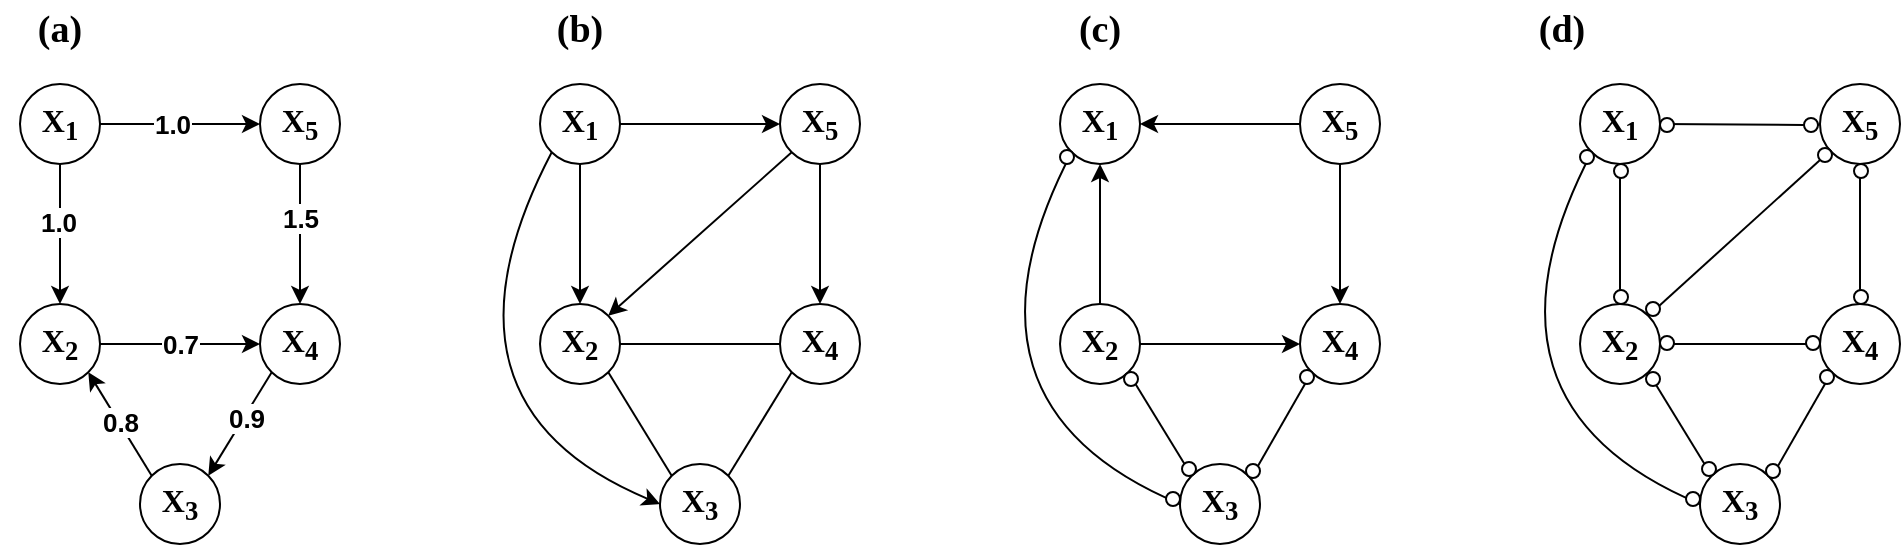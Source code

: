 <mxfile version="21.1.5" type="device">
  <diagram name="Page-1" id="ewuzjmNUZ0Q40SlkVV-e">
    <mxGraphModel dx="1965" dy="640" grid="1" gridSize="10" guides="1" tooltips="1" connect="1" arrows="1" fold="1" page="1" pageScale="1" pageWidth="850" pageHeight="1100" math="0" shadow="0">
      <root>
        <mxCell id="0" />
        <mxCell id="1" parent="0" />
        <mxCell id="Zsn_RkaM_dlEEFuav1fD-1" style="edgeStyle=orthogonalEdgeStyle;rounded=0;orthogonalLoop=1;jettySize=auto;html=1;exitX=0.5;exitY=1;exitDx=0;exitDy=0;startArrow=classic;startFill=1;endArrow=none;endFill=0;" parent="1" source="Zsn_RkaM_dlEEFuav1fD-4" edge="1">
          <mxGeometry relative="1" as="geometry">
            <mxPoint x="440" y="312" as="targetPoint" />
          </mxGeometry>
        </mxCell>
        <mxCell id="Zsn_RkaM_dlEEFuav1fD-2" value="&lt;font face=&quot;Times New Roman&quot; style=&quot;font-size: 16px;&quot;&gt;&lt;b&gt;X&lt;sub&gt;5&lt;/sub&gt;&lt;/b&gt;&lt;/font&gt;" style="ellipse;whiteSpace=wrap;html=1;aspect=fixed;direction=east;" parent="1" vertex="1">
          <mxGeometry x="540" y="202" width="40" height="40" as="geometry" />
        </mxCell>
        <mxCell id="Zsn_RkaM_dlEEFuav1fD-3" value="" style="endArrow=classic;html=1;rounded=0;exitX=0.5;exitY=1;exitDx=0;exitDy=0;entryX=0.5;entryY=0;entryDx=0;entryDy=0;" parent="1" source="Zsn_RkaM_dlEEFuav1fD-2" target="Zsn_RkaM_dlEEFuav1fD-6" edge="1">
          <mxGeometry width="50" height="50" relative="1" as="geometry">
            <mxPoint x="590" y="412" as="sourcePoint" />
            <mxPoint x="640" y="362" as="targetPoint" />
          </mxGeometry>
        </mxCell>
        <mxCell id="Zsn_RkaM_dlEEFuav1fD-4" value="&lt;font face=&quot;Times New Roman&quot; style=&quot;font-size: 16px;&quot;&gt;&lt;b&gt;X&lt;sub style=&quot;&quot;&gt;1&lt;/sub&gt;&lt;/b&gt;&lt;/font&gt;" style="ellipse;whiteSpace=wrap;html=1;aspect=fixed;direction=east;" parent="1" vertex="1">
          <mxGeometry x="420" y="202" width="40" height="40" as="geometry" />
        </mxCell>
        <mxCell id="Zsn_RkaM_dlEEFuav1fD-5" value="&lt;font face=&quot;Times New Roman&quot; style=&quot;font-size: 16px;&quot;&gt;&lt;b&gt;X&lt;sub&gt;2&lt;/sub&gt;&lt;/b&gt;&lt;/font&gt;" style="ellipse;whiteSpace=wrap;html=1;aspect=fixed;direction=east;" parent="1" vertex="1">
          <mxGeometry x="420" y="312" width="40" height="40" as="geometry" />
        </mxCell>
        <mxCell id="Zsn_RkaM_dlEEFuav1fD-6" value="&lt;font face=&quot;Times New Roman&quot; style=&quot;font-size: 16px;&quot;&gt;&lt;b&gt;X&lt;sub&gt;4&lt;/sub&gt;&lt;/b&gt;&lt;/font&gt;" style="ellipse;whiteSpace=wrap;html=1;aspect=fixed;direction=east;" parent="1" vertex="1">
          <mxGeometry x="540" y="312" width="40" height="40" as="geometry" />
        </mxCell>
        <mxCell id="Zsn_RkaM_dlEEFuav1fD-7" value="&lt;font face=&quot;Times New Roman&quot; style=&quot;font-size: 16px;&quot;&gt;&lt;b&gt;X&lt;sub&gt;3&lt;/sub&gt;&lt;/b&gt;&lt;/font&gt;" style="ellipse;whiteSpace=wrap;html=1;aspect=fixed;direction=east;" parent="1" vertex="1">
          <mxGeometry x="480" y="392" width="40" height="40" as="geometry" />
        </mxCell>
        <mxCell id="Zsn_RkaM_dlEEFuav1fD-8" value="" style="endArrow=none;html=1;rounded=0;exitX=1;exitY=0;exitDx=0;exitDy=0;entryX=0;entryY=1;entryDx=0;entryDy=0;endFill=0;" parent="1" source="Zsn_RkaM_dlEEFuav1fD-43" target="Zsn_RkaM_dlEEFuav1fD-6" edge="1">
          <mxGeometry width="50" height="50" relative="1" as="geometry">
            <mxPoint x="580" y="412" as="sourcePoint" />
            <mxPoint x="630" y="362" as="targetPoint" />
          </mxGeometry>
        </mxCell>
        <mxCell id="Zsn_RkaM_dlEEFuav1fD-9" value="" style="endArrow=none;html=1;rounded=0;endFill=0;entryX=0;entryY=0;entryDx=0;entryDy=0;exitX=1;exitY=1;exitDx=0;exitDy=0;" parent="1" source="Zsn_RkaM_dlEEFuav1fD-5" target="Zsn_RkaM_dlEEFuav1fD-7" edge="1">
          <mxGeometry width="50" height="50" relative="1" as="geometry">
            <mxPoint x="450" y="342" as="sourcePoint" />
            <mxPoint x="630" y="362" as="targetPoint" />
          </mxGeometry>
        </mxCell>
        <mxCell id="Zsn_RkaM_dlEEFuav1fD-10" value="" style="endArrow=none;html=1;rounded=0;exitX=0;exitY=0.5;exitDx=0;exitDy=0;entryX=1;entryY=0.5;entryDx=0;entryDy=0;endFill=0;startArrow=classic;startFill=1;" parent="1" source="Zsn_RkaM_dlEEFuav1fD-6" target="Zsn_RkaM_dlEEFuav1fD-5" edge="1">
          <mxGeometry width="50" height="50" relative="1" as="geometry">
            <mxPoint x="590" y="412" as="sourcePoint" />
            <mxPoint x="640" y="362" as="targetPoint" />
          </mxGeometry>
        </mxCell>
        <mxCell id="Zsn_RkaM_dlEEFuav1fD-11" value="" style="endArrow=classic;html=1;rounded=0;exitX=0;exitY=0.5;exitDx=0;exitDy=0;entryX=1;entryY=0.5;entryDx=0;entryDy=0;" parent="1" source="Zsn_RkaM_dlEEFuav1fD-2" target="Zsn_RkaM_dlEEFuav1fD-4" edge="1">
          <mxGeometry width="50" height="50" relative="1" as="geometry">
            <mxPoint x="570" y="252" as="sourcePoint" />
            <mxPoint x="570" y="322" as="targetPoint" />
          </mxGeometry>
        </mxCell>
        <mxCell id="Zsn_RkaM_dlEEFuav1fD-12" value="" style="endArrow=none;startArrow=none;html=1;curved=1;entryX=0;entryY=1;entryDx=0;entryDy=0;exitX=0;exitY=0.5;exitDx=0;exitDy=0;startFill=0;endFill=0;" parent="1" source="Zsn_RkaM_dlEEFuav1fD-7" target="Zsn_RkaM_dlEEFuav1fD-4" edge="1">
          <mxGeometry width="50" height="50" relative="1" as="geometry">
            <mxPoint x="540" y="522" as="sourcePoint" />
            <mxPoint x="590" y="472" as="targetPoint" />
            <Array as="points">
              <mxPoint x="360" y="362" />
            </Array>
          </mxGeometry>
        </mxCell>
        <mxCell id="Zsn_RkaM_dlEEFuav1fD-41" value="&lt;b&gt;&lt;font face=&quot;Times New Roman&quot; style=&quot;font-size: 19px;&quot;&gt;(c)&lt;/font&gt;&lt;/b&gt;" style="text;html=1;strokeColor=none;fillColor=none;align=center;verticalAlign=middle;whiteSpace=wrap;rounded=0;fontSize=17;" parent="1" vertex="1">
          <mxGeometry x="410" y="160" width="60" height="30" as="geometry" />
        </mxCell>
        <mxCell id="Zsn_RkaM_dlEEFuav1fD-42" value="&lt;b&gt;&lt;font face=&quot;Times New Roman&quot; style=&quot;font-size: 19px;&quot;&gt;(d)&lt;/font&gt;&lt;/b&gt;" style="text;html=1;strokeColor=none;fillColor=none;align=center;verticalAlign=middle;whiteSpace=wrap;rounded=0;fontSize=17;" parent="1" vertex="1">
          <mxGeometry x="640.5" y="160" width="60" height="30" as="geometry" />
        </mxCell>
        <mxCell id="Zsn_RkaM_dlEEFuav1fD-45" value="" style="endArrow=none;html=1;rounded=0;exitX=1;exitY=0;exitDx=0;exitDy=0;entryX=0;entryY=1;entryDx=0;entryDy=0;endFill=0;" parent="1" source="Zsn_RkaM_dlEEFuav1fD-7" target="Zsn_RkaM_dlEEFuav1fD-43" edge="1">
          <mxGeometry width="50" height="50" relative="1" as="geometry">
            <mxPoint x="514" y="398" as="sourcePoint" />
            <mxPoint x="546" y="346" as="targetPoint" />
          </mxGeometry>
        </mxCell>
        <mxCell id="Zsn_RkaM_dlEEFuav1fD-43" value="" style="ellipse;whiteSpace=wrap;html=1;aspect=fixed;" parent="1" vertex="1">
          <mxGeometry x="513" y="392" width="7" height="7" as="geometry" />
        </mxCell>
        <mxCell id="Zsn_RkaM_dlEEFuav1fD-46" value="" style="ellipse;whiteSpace=wrap;html=1;aspect=fixed;" parent="1" vertex="1">
          <mxGeometry x="540" y="345" width="7" height="7" as="geometry" />
        </mxCell>
        <mxCell id="Zsn_RkaM_dlEEFuav1fD-47" value="" style="ellipse;whiteSpace=wrap;html=1;aspect=fixed;" parent="1" vertex="1">
          <mxGeometry x="481" y="391" width="7" height="7" as="geometry" />
        </mxCell>
        <mxCell id="Zsn_RkaM_dlEEFuav1fD-48" value="" style="ellipse;whiteSpace=wrap;html=1;aspect=fixed;" parent="1" vertex="1">
          <mxGeometry x="452" y="346" width="7" height="7" as="geometry" />
        </mxCell>
        <mxCell id="Zsn_RkaM_dlEEFuav1fD-50" value="" style="ellipse;whiteSpace=wrap;html=1;aspect=fixed;" parent="1" vertex="1">
          <mxGeometry x="473" y="406" width="7" height="7" as="geometry" />
        </mxCell>
        <mxCell id="Zsn_RkaM_dlEEFuav1fD-51" value="" style="ellipse;whiteSpace=wrap;html=1;aspect=fixed;" parent="1" vertex="1">
          <mxGeometry x="420" y="235" width="7" height="7" as="geometry" />
        </mxCell>
        <mxCell id="Zsn_RkaM_dlEEFuav1fD-52" style="edgeStyle=orthogonalEdgeStyle;rounded=0;orthogonalLoop=1;jettySize=auto;html=1;exitX=0.5;exitY=1;exitDx=0;exitDy=0;startArrow=none;startFill=0;endArrow=none;endFill=0;" parent="1" source="Zsn_RkaM_dlEEFuav1fD-55" edge="1">
          <mxGeometry relative="1" as="geometry">
            <mxPoint x="700" y="312" as="targetPoint" />
          </mxGeometry>
        </mxCell>
        <mxCell id="Zsn_RkaM_dlEEFuav1fD-53" value="&lt;font face=&quot;Times New Roman&quot; style=&quot;font-size: 16px;&quot;&gt;&lt;b&gt;X&lt;sub&gt;5&lt;/sub&gt;&lt;/b&gt;&lt;/font&gt;" style="ellipse;whiteSpace=wrap;html=1;aspect=fixed;direction=east;" parent="1" vertex="1">
          <mxGeometry x="800" y="202" width="40" height="40" as="geometry" />
        </mxCell>
        <mxCell id="Zsn_RkaM_dlEEFuav1fD-54" value="" style="endArrow=none;html=1;rounded=0;exitX=0.5;exitY=1;exitDx=0;exitDy=0;entryX=0.5;entryY=0;entryDx=0;entryDy=0;startArrow=none;startFill=0;endFill=0;" parent="1" source="Zsn_RkaM_dlEEFuav1fD-53" target="Zsn_RkaM_dlEEFuav1fD-57" edge="1">
          <mxGeometry width="50" height="50" relative="1" as="geometry">
            <mxPoint x="850" y="412" as="sourcePoint" />
            <mxPoint x="900" y="362" as="targetPoint" />
          </mxGeometry>
        </mxCell>
        <mxCell id="Zsn_RkaM_dlEEFuav1fD-55" value="&lt;font face=&quot;Times New Roman&quot; style=&quot;font-size: 16px;&quot;&gt;&lt;b&gt;X&lt;sub&gt;1&lt;/sub&gt;&lt;/b&gt;&lt;/font&gt;" style="ellipse;whiteSpace=wrap;html=1;aspect=fixed;direction=east;" parent="1" vertex="1">
          <mxGeometry x="680" y="202" width="40" height="40" as="geometry" />
        </mxCell>
        <mxCell id="Zsn_RkaM_dlEEFuav1fD-56" value="&lt;font face=&quot;Times New Roman&quot; style=&quot;font-size: 16px;&quot;&gt;&lt;b&gt;X&lt;sub&gt;2&lt;/sub&gt;&lt;/b&gt;&lt;/font&gt;" style="ellipse;whiteSpace=wrap;html=1;aspect=fixed;direction=east;" parent="1" vertex="1">
          <mxGeometry x="680" y="312" width="40" height="40" as="geometry" />
        </mxCell>
        <mxCell id="Zsn_RkaM_dlEEFuav1fD-57" value="&lt;font face=&quot;Times New Roman&quot; style=&quot;font-size: 16px;&quot;&gt;&lt;b&gt;X&lt;sub&gt;4&lt;/sub&gt;&lt;/b&gt;&lt;/font&gt;" style="ellipse;whiteSpace=wrap;html=1;aspect=fixed;direction=east;" parent="1" vertex="1">
          <mxGeometry x="800" y="312" width="40" height="40" as="geometry" />
        </mxCell>
        <mxCell id="Zsn_RkaM_dlEEFuav1fD-58" value="&lt;font face=&quot;Times New Roman&quot; style=&quot;font-size: 16px;&quot;&gt;&lt;b&gt;X&lt;sub&gt;3&lt;/sub&gt;&lt;/b&gt;&lt;/font&gt;" style="ellipse;whiteSpace=wrap;html=1;aspect=fixed;direction=east;" parent="1" vertex="1">
          <mxGeometry x="740" y="392" width="40" height="40" as="geometry" />
        </mxCell>
        <mxCell id="Zsn_RkaM_dlEEFuav1fD-59" value="" style="endArrow=none;html=1;rounded=0;exitX=1;exitY=0;exitDx=0;exitDy=0;entryX=0;entryY=1;entryDx=0;entryDy=0;endFill=0;" parent="1" source="Zsn_RkaM_dlEEFuav1fD-65" target="Zsn_RkaM_dlEEFuav1fD-57" edge="1">
          <mxGeometry width="50" height="50" relative="1" as="geometry">
            <mxPoint x="840" y="412" as="sourcePoint" />
            <mxPoint x="890" y="362" as="targetPoint" />
          </mxGeometry>
        </mxCell>
        <mxCell id="Zsn_RkaM_dlEEFuav1fD-60" value="" style="endArrow=none;html=1;rounded=0;endFill=0;entryX=0;entryY=0;entryDx=0;entryDy=0;exitX=1;exitY=1;exitDx=0;exitDy=0;" parent="1" source="Zsn_RkaM_dlEEFuav1fD-56" target="Zsn_RkaM_dlEEFuav1fD-58" edge="1">
          <mxGeometry width="50" height="50" relative="1" as="geometry">
            <mxPoint x="710" y="342" as="sourcePoint" />
            <mxPoint x="890" y="362" as="targetPoint" />
          </mxGeometry>
        </mxCell>
        <mxCell id="Zsn_RkaM_dlEEFuav1fD-61" value="" style="endArrow=none;html=1;rounded=0;exitX=0;exitY=0.5;exitDx=0;exitDy=0;entryX=1;entryY=0.5;entryDx=0;entryDy=0;endFill=0;startArrow=none;startFill=0;" parent="1" source="Zsn_RkaM_dlEEFuav1fD-57" target="Zsn_RkaM_dlEEFuav1fD-56" edge="1">
          <mxGeometry width="50" height="50" relative="1" as="geometry">
            <mxPoint x="850" y="412" as="sourcePoint" />
            <mxPoint x="900" y="362" as="targetPoint" />
          </mxGeometry>
        </mxCell>
        <mxCell id="Zsn_RkaM_dlEEFuav1fD-62" value="" style="endArrow=none;html=1;rounded=0;exitX=0;exitY=0.5;exitDx=0;exitDy=0;entryX=1;entryY=0.5;entryDx=0;entryDy=0;startArrow=none;startFill=0;endFill=0;" parent="1" source="Zsn_RkaM_dlEEFuav1fD-80" target="Zsn_RkaM_dlEEFuav1fD-55" edge="1">
          <mxGeometry width="50" height="50" relative="1" as="geometry">
            <mxPoint x="830" y="252" as="sourcePoint" />
            <mxPoint x="830" y="322" as="targetPoint" />
          </mxGeometry>
        </mxCell>
        <mxCell id="Zsn_RkaM_dlEEFuav1fD-63" value="" style="endArrow=none;startArrow=none;html=1;curved=1;entryX=0;entryY=1;entryDx=0;entryDy=0;exitX=0;exitY=0.5;exitDx=0;exitDy=0;startFill=0;endFill=0;" parent="1" source="Zsn_RkaM_dlEEFuav1fD-58" target="Zsn_RkaM_dlEEFuav1fD-55" edge="1">
          <mxGeometry width="50" height="50" relative="1" as="geometry">
            <mxPoint x="800" y="522" as="sourcePoint" />
            <mxPoint x="850" y="472" as="targetPoint" />
            <Array as="points">
              <mxPoint x="620" y="362" />
            </Array>
          </mxGeometry>
        </mxCell>
        <mxCell id="Zsn_RkaM_dlEEFuav1fD-64" value="" style="endArrow=none;html=1;rounded=0;exitX=1;exitY=0;exitDx=0;exitDy=0;entryX=0;entryY=1;entryDx=0;entryDy=0;endFill=0;" parent="1" source="Zsn_RkaM_dlEEFuav1fD-58" target="Zsn_RkaM_dlEEFuav1fD-65" edge="1">
          <mxGeometry width="50" height="50" relative="1" as="geometry">
            <mxPoint x="774" y="398" as="sourcePoint" />
            <mxPoint x="806" y="346" as="targetPoint" />
          </mxGeometry>
        </mxCell>
        <mxCell id="Zsn_RkaM_dlEEFuav1fD-65" value="" style="ellipse;whiteSpace=wrap;html=1;aspect=fixed;" parent="1" vertex="1">
          <mxGeometry x="773" y="392" width="7" height="7" as="geometry" />
        </mxCell>
        <mxCell id="Zsn_RkaM_dlEEFuav1fD-66" value="" style="ellipse;whiteSpace=wrap;html=1;aspect=fixed;" parent="1" vertex="1">
          <mxGeometry x="800" y="345" width="7" height="7" as="geometry" />
        </mxCell>
        <mxCell id="Zsn_RkaM_dlEEFuav1fD-67" value="" style="ellipse;whiteSpace=wrap;html=1;aspect=fixed;" parent="1" vertex="1">
          <mxGeometry x="741" y="391" width="7" height="7" as="geometry" />
        </mxCell>
        <mxCell id="Zsn_RkaM_dlEEFuav1fD-68" value="" style="ellipse;whiteSpace=wrap;html=1;aspect=fixed;" parent="1" vertex="1">
          <mxGeometry x="713" y="346" width="7" height="7" as="geometry" />
        </mxCell>
        <mxCell id="Zsn_RkaM_dlEEFuav1fD-69" value="" style="ellipse;whiteSpace=wrap;html=1;aspect=fixed;" parent="1" vertex="1">
          <mxGeometry x="733" y="406" width="7" height="7" as="geometry" />
        </mxCell>
        <mxCell id="Zsn_RkaM_dlEEFuav1fD-70" value="" style="ellipse;whiteSpace=wrap;html=1;aspect=fixed;" parent="1" vertex="1">
          <mxGeometry x="680" y="235" width="7" height="7" as="geometry" />
        </mxCell>
        <mxCell id="Zsn_RkaM_dlEEFuav1fD-71" value="" style="endArrow=none;html=1;rounded=0;exitX=0;exitY=1;exitDx=0;exitDy=0;entryX=1;entryY=0;entryDx=0;entryDy=0;startArrow=none;startFill=0;endFill=0;" parent="1" source="Zsn_RkaM_dlEEFuav1fD-76" target="Zsn_RkaM_dlEEFuav1fD-56" edge="1">
          <mxGeometry width="50" height="50" relative="1" as="geometry">
            <mxPoint x="830" y="252" as="sourcePoint" />
            <mxPoint x="830" y="322" as="targetPoint" />
          </mxGeometry>
        </mxCell>
        <mxCell id="Zsn_RkaM_dlEEFuav1fD-72" value="" style="ellipse;whiteSpace=wrap;html=1;aspect=fixed;" parent="1" vertex="1">
          <mxGeometry x="697" y="242" width="7" height="7" as="geometry" />
        </mxCell>
        <mxCell id="Zsn_RkaM_dlEEFuav1fD-73" value="" style="ellipse;whiteSpace=wrap;html=1;aspect=fixed;" parent="1" vertex="1">
          <mxGeometry x="697" y="305" width="7" height="7" as="geometry" />
        </mxCell>
        <mxCell id="Zsn_RkaM_dlEEFuav1fD-74" value="" style="ellipse;whiteSpace=wrap;html=1;aspect=fixed;" parent="1" vertex="1">
          <mxGeometry x="713" y="311" width="7" height="7" as="geometry" />
        </mxCell>
        <mxCell id="Zsn_RkaM_dlEEFuav1fD-75" value="" style="ellipse;whiteSpace=wrap;html=1;aspect=fixed;" parent="1" vertex="1">
          <mxGeometry x="720" y="219" width="7" height="7" as="geometry" />
        </mxCell>
        <mxCell id="Zsn_RkaM_dlEEFuav1fD-77" value="" style="endArrow=none;html=1;rounded=0;exitX=0;exitY=1;exitDx=0;exitDy=0;entryX=1;entryY=0;entryDx=0;entryDy=0;startArrow=none;startFill=0;endFill=0;" parent="1" source="Zsn_RkaM_dlEEFuav1fD-53" target="Zsn_RkaM_dlEEFuav1fD-76" edge="1">
          <mxGeometry width="50" height="50" relative="1" as="geometry">
            <mxPoint x="806" y="236" as="sourcePoint" />
            <mxPoint x="714" y="318" as="targetPoint" />
          </mxGeometry>
        </mxCell>
        <mxCell id="Zsn_RkaM_dlEEFuav1fD-76" value="" style="ellipse;whiteSpace=wrap;html=1;aspect=fixed;" parent="1" vertex="1">
          <mxGeometry x="799" y="234" width="7" height="7" as="geometry" />
        </mxCell>
        <mxCell id="Zsn_RkaM_dlEEFuav1fD-78" value="" style="ellipse;whiteSpace=wrap;html=1;aspect=fixed;" parent="1" vertex="1">
          <mxGeometry x="817" y="242" width="7" height="7" as="geometry" />
        </mxCell>
        <mxCell id="Zsn_RkaM_dlEEFuav1fD-79" value="" style="ellipse;whiteSpace=wrap;html=1;aspect=fixed;" parent="1" vertex="1">
          <mxGeometry x="817" y="305" width="7" height="7" as="geometry" />
        </mxCell>
        <mxCell id="Zsn_RkaM_dlEEFuav1fD-81" value="" style="endArrow=none;html=1;rounded=0;exitX=0;exitY=0.5;exitDx=0;exitDy=0;entryX=1;entryY=0.5;entryDx=0;entryDy=0;startArrow=none;startFill=0;endFill=0;" parent="1" source="Zsn_RkaM_dlEEFuav1fD-53" target="Zsn_RkaM_dlEEFuav1fD-80" edge="1">
          <mxGeometry width="50" height="50" relative="1" as="geometry">
            <mxPoint x="800" y="222" as="sourcePoint" />
            <mxPoint x="720" y="222" as="targetPoint" />
          </mxGeometry>
        </mxCell>
        <mxCell id="Zsn_RkaM_dlEEFuav1fD-80" value="" style="ellipse;whiteSpace=wrap;html=1;aspect=fixed;" parent="1" vertex="1">
          <mxGeometry x="792" y="219" width="7" height="7" as="geometry" />
        </mxCell>
        <mxCell id="QHO13-d4Z4Mb73UlOaV2-1" value="" style="ellipse;whiteSpace=wrap;html=1;aspect=fixed;" parent="1" vertex="1">
          <mxGeometry x="720" y="328" width="7" height="7" as="geometry" />
        </mxCell>
        <mxCell id="QHO13-d4Z4Mb73UlOaV2-2" value="" style="ellipse;whiteSpace=wrap;html=1;aspect=fixed;" parent="1" vertex="1">
          <mxGeometry x="793" y="328" width="7" height="7" as="geometry" />
        </mxCell>
        <mxCell id="oguf93Jlcs2KrrrcKsTc-1" style="edgeStyle=orthogonalEdgeStyle;rounded=0;orthogonalLoop=1;jettySize=auto;html=1;exitX=0.5;exitY=1;exitDx=0;exitDy=0;startArrow=none;startFill=0;endArrow=classic;endFill=1;" parent="1" source="oguf93Jlcs2KrrrcKsTc-4" edge="1">
          <mxGeometry relative="1" as="geometry">
            <mxPoint x="180" y="312" as="targetPoint" />
          </mxGeometry>
        </mxCell>
        <mxCell id="oguf93Jlcs2KrrrcKsTc-2" value="&lt;font face=&quot;Times New Roman&quot; style=&quot;font-size: 16px;&quot;&gt;&lt;b&gt;X&lt;sub&gt;5&lt;/sub&gt;&lt;/b&gt;&lt;/font&gt;" style="ellipse;whiteSpace=wrap;html=1;aspect=fixed;direction=east;" parent="1" vertex="1">
          <mxGeometry x="280" y="202" width="40" height="40" as="geometry" />
        </mxCell>
        <mxCell id="oguf93Jlcs2KrrrcKsTc-3" value="" style="endArrow=classic;html=1;rounded=0;exitX=0.5;exitY=1;exitDx=0;exitDy=0;entryX=0.5;entryY=0;entryDx=0;entryDy=0;" parent="1" source="oguf93Jlcs2KrrrcKsTc-2" target="oguf93Jlcs2KrrrcKsTc-6" edge="1">
          <mxGeometry width="50" height="50" relative="1" as="geometry">
            <mxPoint x="330" y="412" as="sourcePoint" />
            <mxPoint x="380" y="362" as="targetPoint" />
          </mxGeometry>
        </mxCell>
        <mxCell id="oguf93Jlcs2KrrrcKsTc-4" value="&lt;font face=&quot;Times New Roman&quot; style=&quot;font-size: 16px;&quot;&gt;&lt;b&gt;X&lt;sub style=&quot;&quot;&gt;1&lt;/sub&gt;&lt;/b&gt;&lt;/font&gt;" style="ellipse;whiteSpace=wrap;html=1;aspect=fixed;direction=east;" parent="1" vertex="1">
          <mxGeometry x="160" y="202" width="40" height="40" as="geometry" />
        </mxCell>
        <mxCell id="oguf93Jlcs2KrrrcKsTc-5" value="&lt;font face=&quot;Times New Roman&quot; style=&quot;font-size: 16px;&quot;&gt;&lt;b&gt;X&lt;sub&gt;2&lt;/sub&gt;&lt;/b&gt;&lt;/font&gt;" style="ellipse;whiteSpace=wrap;html=1;aspect=fixed;direction=east;" parent="1" vertex="1">
          <mxGeometry x="160" y="312" width="40" height="40" as="geometry" />
        </mxCell>
        <mxCell id="oguf93Jlcs2KrrrcKsTc-6" value="&lt;font face=&quot;Times New Roman&quot; style=&quot;font-size: 16px;&quot;&gt;&lt;b&gt;X&lt;sub&gt;4&lt;/sub&gt;&lt;/b&gt;&lt;/font&gt;" style="ellipse;whiteSpace=wrap;html=1;aspect=fixed;direction=east;" parent="1" vertex="1">
          <mxGeometry x="280" y="312" width="40" height="40" as="geometry" />
        </mxCell>
        <mxCell id="oguf93Jlcs2KrrrcKsTc-7" value="&lt;font face=&quot;Times New Roman&quot; style=&quot;font-size: 16px;&quot;&gt;&lt;b&gt;X&lt;sub&gt;3&lt;/sub&gt;&lt;/b&gt;&lt;/font&gt;" style="ellipse;whiteSpace=wrap;html=1;aspect=fixed;direction=east;" parent="1" vertex="1">
          <mxGeometry x="220" y="392" width="40" height="40" as="geometry" />
        </mxCell>
        <mxCell id="oguf93Jlcs2KrrrcKsTc-8" value="" style="endArrow=none;html=1;rounded=0;exitX=1;exitY=0;exitDx=0;exitDy=0;entryX=0;entryY=1;entryDx=0;entryDy=0;endFill=0;" parent="1" source="oguf93Jlcs2KrrrcKsTc-7" target="oguf93Jlcs2KrrrcKsTc-6" edge="1">
          <mxGeometry width="50" height="50" relative="1" as="geometry">
            <mxPoint x="258.975" y="393.025" as="sourcePoint" />
            <mxPoint x="370" y="362" as="targetPoint" />
          </mxGeometry>
        </mxCell>
        <mxCell id="oguf93Jlcs2KrrrcKsTc-9" value="" style="endArrow=none;html=1;rounded=0;endFill=0;entryX=0;entryY=0;entryDx=0;entryDy=0;exitX=1;exitY=1;exitDx=0;exitDy=0;" parent="1" source="oguf93Jlcs2KrrrcKsTc-5" target="oguf93Jlcs2KrrrcKsTc-7" edge="1">
          <mxGeometry width="50" height="50" relative="1" as="geometry">
            <mxPoint x="190" y="342" as="sourcePoint" />
            <mxPoint x="370" y="362" as="targetPoint" />
          </mxGeometry>
        </mxCell>
        <mxCell id="oguf93Jlcs2KrrrcKsTc-10" value="" style="endArrow=none;html=1;rounded=0;exitX=0;exitY=0.5;exitDx=0;exitDy=0;entryX=1;entryY=0.5;entryDx=0;entryDy=0;endFill=0;startArrow=none;startFill=0;" parent="1" source="oguf93Jlcs2KrrrcKsTc-6" target="oguf93Jlcs2KrrrcKsTc-5" edge="1">
          <mxGeometry width="50" height="50" relative="1" as="geometry">
            <mxPoint x="330" y="412" as="sourcePoint" />
            <mxPoint x="380" y="362" as="targetPoint" />
          </mxGeometry>
        </mxCell>
        <mxCell id="oguf93Jlcs2KrrrcKsTc-11" value="" style="endArrow=none;html=1;rounded=0;exitX=0;exitY=0.5;exitDx=0;exitDy=0;entryX=1;entryY=0.5;entryDx=0;entryDy=0;endFill=0;startArrow=classic;startFill=1;" parent="1" source="oguf93Jlcs2KrrrcKsTc-2" target="oguf93Jlcs2KrrrcKsTc-4" edge="1">
          <mxGeometry width="50" height="50" relative="1" as="geometry">
            <mxPoint x="310" y="252" as="sourcePoint" />
            <mxPoint x="310" y="322" as="targetPoint" />
          </mxGeometry>
        </mxCell>
        <mxCell id="oguf93Jlcs2KrrrcKsTc-12" value="" style="endArrow=none;startArrow=classic;html=1;curved=1;entryX=0;entryY=1;entryDx=0;entryDy=0;exitX=0;exitY=0.5;exitDx=0;exitDy=0;startFill=1;endFill=0;" parent="1" source="oguf93Jlcs2KrrrcKsTc-7" target="oguf93Jlcs2KrrrcKsTc-4" edge="1">
          <mxGeometry width="50" height="50" relative="1" as="geometry">
            <mxPoint x="280" y="522" as="sourcePoint" />
            <mxPoint x="330" y="472" as="targetPoint" />
            <Array as="points">
              <mxPoint x="100" y="362" />
            </Array>
          </mxGeometry>
        </mxCell>
        <mxCell id="oguf93Jlcs2KrrrcKsTc-13" value="&lt;b&gt;&lt;font face=&quot;Times New Roman&quot; style=&quot;font-size: 19px;&quot;&gt;(b)&lt;/font&gt;&lt;/b&gt;" style="text;html=1;strokeColor=none;fillColor=none;align=center;verticalAlign=middle;whiteSpace=wrap;rounded=0;fontSize=17;" parent="1" vertex="1">
          <mxGeometry x="150" y="160" width="60" height="30" as="geometry" />
        </mxCell>
        <mxCell id="oguf93Jlcs2KrrrcKsTc-14" value="" style="endArrow=none;html=1;rounded=0;exitX=1;exitY=0;exitDx=0;exitDy=0;entryX=0;entryY=1;entryDx=0;entryDy=0;endFill=0;" parent="1" source="oguf93Jlcs2KrrrcKsTc-7" edge="1">
          <mxGeometry width="50" height="50" relative="1" as="geometry">
            <mxPoint x="254" y="398" as="sourcePoint" />
            <mxPoint x="254.025" y="397.975" as="targetPoint" />
          </mxGeometry>
        </mxCell>
        <mxCell id="oguf93Jlcs2KrrrcKsTc-22" value="" style="endArrow=none;html=1;rounded=0;exitX=1;exitY=0;exitDx=0;exitDy=0;entryX=0;entryY=1;entryDx=0;entryDy=0;endFill=0;startArrow=classic;startFill=1;" parent="1" source="oguf93Jlcs2KrrrcKsTc-5" target="oguf93Jlcs2KrrrcKsTc-2" edge="1">
          <mxGeometry width="50" height="50" relative="1" as="geometry">
            <mxPoint x="290" y="232" as="sourcePoint" />
            <mxPoint x="210" y="232" as="targetPoint" />
          </mxGeometry>
        </mxCell>
        <mxCell id="oguf93Jlcs2KrrrcKsTc-24" style="edgeStyle=orthogonalEdgeStyle;rounded=0;orthogonalLoop=1;jettySize=auto;html=1;exitX=0.5;exitY=1;exitDx=0;exitDy=0;startArrow=none;startFill=0;endArrow=classic;endFill=1;" parent="1" source="oguf93Jlcs2KrrrcKsTc-27" edge="1">
          <mxGeometry relative="1" as="geometry">
            <mxPoint x="-80" y="312" as="targetPoint" />
          </mxGeometry>
        </mxCell>
        <mxCell id="oguf93Jlcs2KrrrcKsTc-39" value="&lt;font style=&quot;font-size: 13px;&quot;&gt;&lt;b&gt;1.0&lt;/b&gt;&lt;/font&gt;" style="edgeLabel;html=1;align=center;verticalAlign=middle;resizable=0;points=[];" parent="oguf93Jlcs2KrrrcKsTc-24" vertex="1" connectable="0">
          <mxGeometry x="-0.171" y="-1" relative="1" as="geometry">
            <mxPoint as="offset" />
          </mxGeometry>
        </mxCell>
        <mxCell id="oguf93Jlcs2KrrrcKsTc-25" value="&lt;font face=&quot;Times New Roman&quot; style=&quot;font-size: 16px;&quot;&gt;&lt;b&gt;X&lt;sub&gt;5&lt;/sub&gt;&lt;/b&gt;&lt;/font&gt;" style="ellipse;whiteSpace=wrap;html=1;aspect=fixed;direction=east;" parent="1" vertex="1">
          <mxGeometry x="20" y="202" width="40" height="40" as="geometry" />
        </mxCell>
        <mxCell id="oguf93Jlcs2KrrrcKsTc-26" value="" style="endArrow=classic;html=1;rounded=0;exitX=0.5;exitY=1;exitDx=0;exitDy=0;entryX=0.5;entryY=0;entryDx=0;entryDy=0;" parent="1" source="oguf93Jlcs2KrrrcKsTc-25" target="oguf93Jlcs2KrrrcKsTc-29" edge="1">
          <mxGeometry width="50" height="50" relative="1" as="geometry">
            <mxPoint x="70" y="412" as="sourcePoint" />
            <mxPoint x="120" y="362" as="targetPoint" />
          </mxGeometry>
        </mxCell>
        <mxCell id="oguf93Jlcs2KrrrcKsTc-43" value="&lt;font style=&quot;font-size: 13px;&quot;&gt;&lt;b&gt;1.5&lt;/b&gt;&lt;/font&gt;" style="edgeLabel;html=1;align=center;verticalAlign=middle;resizable=0;points=[];" parent="oguf93Jlcs2KrrrcKsTc-26" vertex="1" connectable="0">
          <mxGeometry x="-0.229" y="1" relative="1" as="geometry">
            <mxPoint x="-1" as="offset" />
          </mxGeometry>
        </mxCell>
        <mxCell id="oguf93Jlcs2KrrrcKsTc-27" value="&lt;font face=&quot;Times New Roman&quot; style=&quot;font-size: 16px;&quot;&gt;&lt;b&gt;X&lt;sub style=&quot;&quot;&gt;1&lt;/sub&gt;&lt;/b&gt;&lt;/font&gt;" style="ellipse;whiteSpace=wrap;html=1;aspect=fixed;direction=east;" parent="1" vertex="1">
          <mxGeometry x="-100" y="202" width="40" height="40" as="geometry" />
        </mxCell>
        <mxCell id="oguf93Jlcs2KrrrcKsTc-28" value="&lt;font face=&quot;Times New Roman&quot; style=&quot;font-size: 16px;&quot;&gt;&lt;b&gt;X&lt;sub&gt;2&lt;/sub&gt;&lt;/b&gt;&lt;/font&gt;" style="ellipse;whiteSpace=wrap;html=1;aspect=fixed;direction=east;" parent="1" vertex="1">
          <mxGeometry x="-100" y="312" width="40" height="40" as="geometry" />
        </mxCell>
        <mxCell id="oguf93Jlcs2KrrrcKsTc-29" value="&lt;font face=&quot;Times New Roman&quot; style=&quot;font-size: 16px;&quot;&gt;&lt;b&gt;X&lt;sub&gt;4&lt;/sub&gt;&lt;/b&gt;&lt;/font&gt;" style="ellipse;whiteSpace=wrap;html=1;aspect=fixed;direction=east;" parent="1" vertex="1">
          <mxGeometry x="20" y="312" width="40" height="40" as="geometry" />
        </mxCell>
        <mxCell id="oguf93Jlcs2KrrrcKsTc-30" value="&lt;font face=&quot;Times New Roman&quot; style=&quot;font-size: 16px;&quot;&gt;&lt;b&gt;X&lt;sub&gt;3&lt;/sub&gt;&lt;/b&gt;&lt;/font&gt;" style="ellipse;whiteSpace=wrap;html=1;aspect=fixed;direction=east;" parent="1" vertex="1">
          <mxGeometry x="-40" y="392" width="40" height="40" as="geometry" />
        </mxCell>
        <mxCell id="oguf93Jlcs2KrrrcKsTc-31" value="" style="endArrow=none;html=1;rounded=0;exitX=1;exitY=0;exitDx=0;exitDy=0;entryX=0;entryY=1;entryDx=0;entryDy=0;endFill=0;startArrow=classic;startFill=1;" parent="1" source="oguf93Jlcs2KrrrcKsTc-30" target="oguf93Jlcs2KrrrcKsTc-29" edge="1">
          <mxGeometry width="50" height="50" relative="1" as="geometry">
            <mxPoint x="-1.025" y="393.025" as="sourcePoint" />
            <mxPoint x="110" y="362" as="targetPoint" />
          </mxGeometry>
        </mxCell>
        <mxCell id="oguf93Jlcs2KrrrcKsTc-42" value="&lt;font style=&quot;font-size: 13px;&quot;&gt;&lt;b&gt;0.9&lt;/b&gt;&lt;/font&gt;" style="edgeLabel;html=1;align=center;verticalAlign=middle;resizable=0;points=[];" parent="oguf93Jlcs2KrrrcKsTc-31" vertex="1" connectable="0">
          <mxGeometry x="0.367" y="1" relative="1" as="geometry">
            <mxPoint x="-2" y="7" as="offset" />
          </mxGeometry>
        </mxCell>
        <mxCell id="oguf93Jlcs2KrrrcKsTc-32" value="" style="endArrow=none;html=1;rounded=0;endFill=0;entryX=0;entryY=0;entryDx=0;entryDy=0;exitX=1;exitY=1;exitDx=0;exitDy=0;startArrow=classic;startFill=1;" parent="1" source="oguf93Jlcs2KrrrcKsTc-28" target="oguf93Jlcs2KrrrcKsTc-30" edge="1">
          <mxGeometry width="50" height="50" relative="1" as="geometry">
            <mxPoint x="-70" y="342" as="sourcePoint" />
            <mxPoint x="110" y="362" as="targetPoint" />
          </mxGeometry>
        </mxCell>
        <mxCell id="oguf93Jlcs2KrrrcKsTc-41" value="&lt;font style=&quot;font-size: 13px;&quot;&gt;&lt;b&gt;0.8&lt;/b&gt;&lt;/font&gt;" style="edgeLabel;html=1;align=center;verticalAlign=middle;resizable=0;points=[];" parent="oguf93Jlcs2KrrrcKsTc-32" vertex="1" connectable="0">
          <mxGeometry x="-0.004" y="4" relative="1" as="geometry">
            <mxPoint x="-3" y="1" as="offset" />
          </mxGeometry>
        </mxCell>
        <mxCell id="oguf93Jlcs2KrrrcKsTc-33" value="&lt;font style=&quot;font-size: 13px;&quot;&gt;&lt;b&gt;0.7&lt;/b&gt;&lt;/font&gt;" style="endArrow=none;html=1;rounded=0;exitX=0;exitY=0.5;exitDx=0;exitDy=0;entryX=1;entryY=0.5;entryDx=0;entryDy=0;endFill=0;startArrow=classic;startFill=1;" parent="1" source="oguf93Jlcs2KrrrcKsTc-29" target="oguf93Jlcs2KrrrcKsTc-28" edge="1">
          <mxGeometry width="50" height="50" relative="1" as="geometry">
            <mxPoint x="70" y="412" as="sourcePoint" />
            <mxPoint x="120" y="362" as="targetPoint" />
          </mxGeometry>
        </mxCell>
        <mxCell id="oguf93Jlcs2KrrrcKsTc-34" value="" style="endArrow=none;html=1;rounded=0;exitX=0;exitY=0.5;exitDx=0;exitDy=0;entryX=1;entryY=0.5;entryDx=0;entryDy=0;endFill=0;startArrow=classic;startFill=1;" parent="1" source="oguf93Jlcs2KrrrcKsTc-25" target="oguf93Jlcs2KrrrcKsTc-27" edge="1">
          <mxGeometry width="50" height="50" relative="1" as="geometry">
            <mxPoint x="50" y="252" as="sourcePoint" />
            <mxPoint x="50" y="322" as="targetPoint" />
          </mxGeometry>
        </mxCell>
        <mxCell id="oguf93Jlcs2KrrrcKsTc-40" value="&lt;font style=&quot;font-size: 13px;&quot;&gt;&lt;b&gt;1.0&lt;/b&gt;&lt;/font&gt;" style="edgeLabel;html=1;align=center;verticalAlign=middle;resizable=0;points=[];" parent="oguf93Jlcs2KrrrcKsTc-34" vertex="1" connectable="0">
          <mxGeometry x="0.15" y="3" relative="1" as="geometry">
            <mxPoint x="2" y="-3" as="offset" />
          </mxGeometry>
        </mxCell>
        <mxCell id="oguf93Jlcs2KrrrcKsTc-36" value="&lt;b&gt;&lt;font face=&quot;Times New Roman&quot; style=&quot;font-size: 19px;&quot;&gt;(a)&lt;/font&gt;&lt;/b&gt;" style="text;html=1;strokeColor=none;fillColor=none;align=center;verticalAlign=middle;whiteSpace=wrap;rounded=0;fontSize=17;" parent="1" vertex="1">
          <mxGeometry x="-110" y="160" width="60" height="30" as="geometry" />
        </mxCell>
        <mxCell id="oguf93Jlcs2KrrrcKsTc-37" value="" style="endArrow=none;html=1;rounded=0;exitX=1;exitY=0;exitDx=0;exitDy=0;entryX=0;entryY=1;entryDx=0;entryDy=0;endFill=0;" parent="1" source="oguf93Jlcs2KrrrcKsTc-30" edge="1">
          <mxGeometry width="50" height="50" relative="1" as="geometry">
            <mxPoint x="-6" y="398" as="sourcePoint" />
            <mxPoint x="-5.975" y="397.975" as="targetPoint" />
          </mxGeometry>
        </mxCell>
      </root>
    </mxGraphModel>
  </diagram>
</mxfile>
